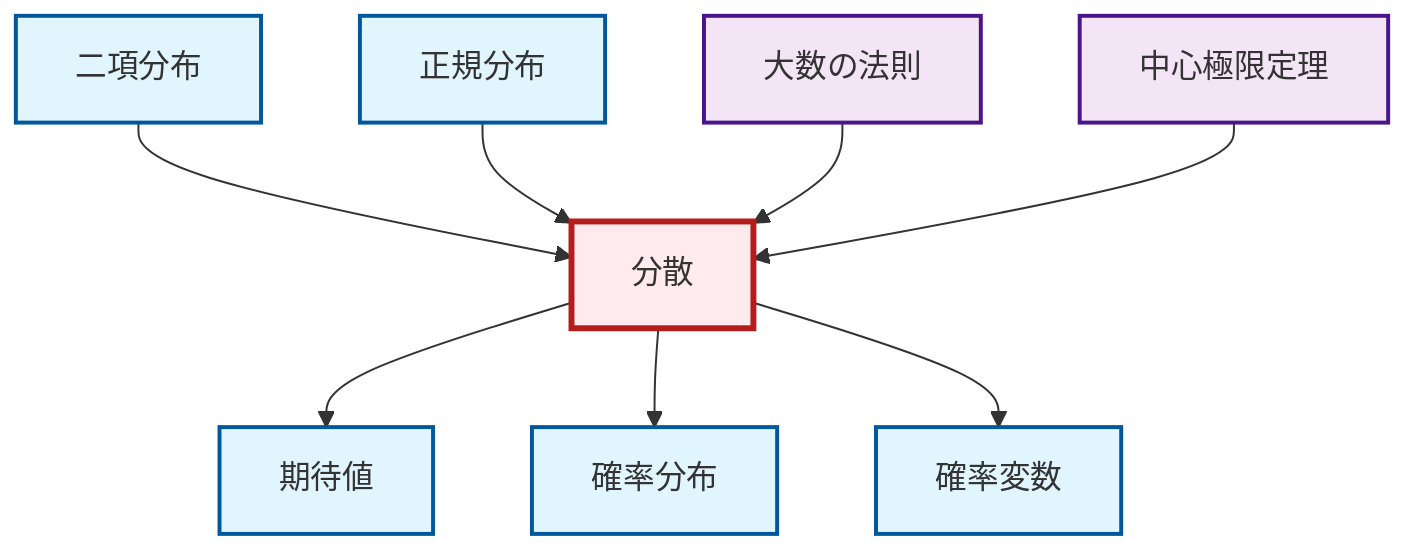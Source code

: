 graph TD
    classDef definition fill:#e1f5fe,stroke:#01579b,stroke-width:2px
    classDef theorem fill:#f3e5f5,stroke:#4a148c,stroke-width:2px
    classDef axiom fill:#fff3e0,stroke:#e65100,stroke-width:2px
    classDef example fill:#e8f5e9,stroke:#1b5e20,stroke-width:2px
    classDef current fill:#ffebee,stroke:#b71c1c,stroke-width:3px
    def-expectation["期待値"]:::definition
    def-random-variable["確率変数"]:::definition
    def-normal-distribution["正規分布"]:::definition
    thm-central-limit["中心極限定理"]:::theorem
    thm-law-of-large-numbers["大数の法則"]:::theorem
    def-variance["分散"]:::definition
    def-binomial-distribution["二項分布"]:::definition
    def-probability-distribution["確率分布"]:::definition
    def-binomial-distribution --> def-variance
    def-variance --> def-expectation
    def-normal-distribution --> def-variance
    thm-law-of-large-numbers --> def-variance
    thm-central-limit --> def-variance
    def-variance --> def-probability-distribution
    def-variance --> def-random-variable
    class def-variance current